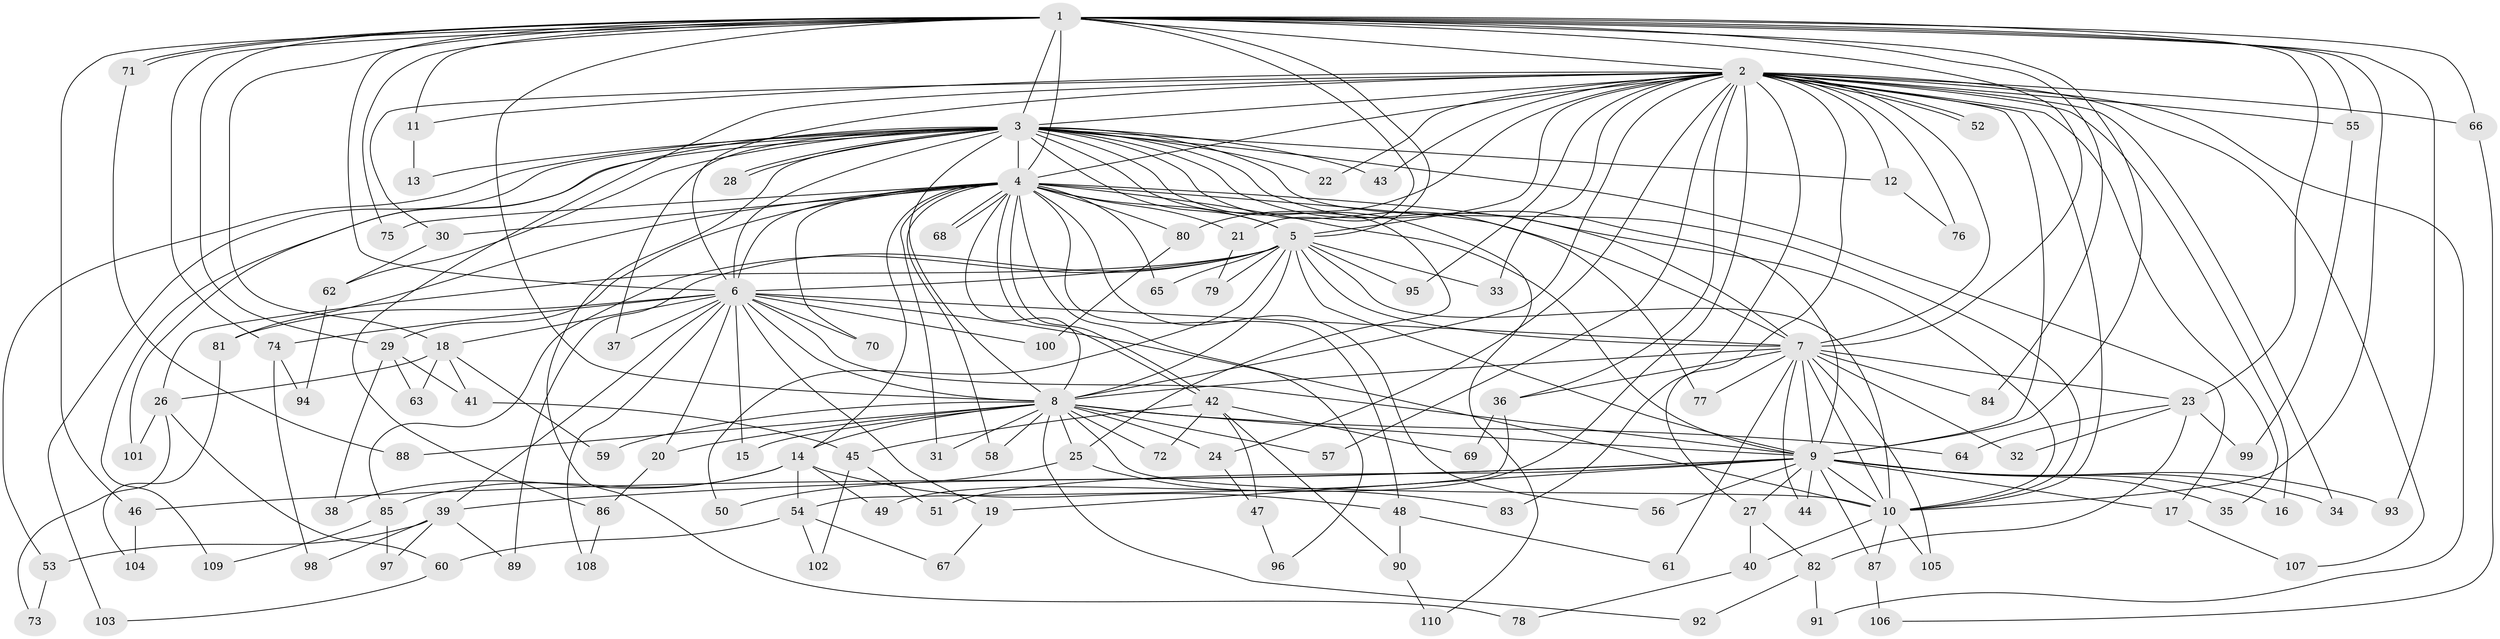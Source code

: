 // Generated by graph-tools (version 1.1) at 2025/01/03/09/25 03:01:28]
// undirected, 110 vertices, 245 edges
graph export_dot {
graph [start="1"]
  node [color=gray90,style=filled];
  1;
  2;
  3;
  4;
  5;
  6;
  7;
  8;
  9;
  10;
  11;
  12;
  13;
  14;
  15;
  16;
  17;
  18;
  19;
  20;
  21;
  22;
  23;
  24;
  25;
  26;
  27;
  28;
  29;
  30;
  31;
  32;
  33;
  34;
  35;
  36;
  37;
  38;
  39;
  40;
  41;
  42;
  43;
  44;
  45;
  46;
  47;
  48;
  49;
  50;
  51;
  52;
  53;
  54;
  55;
  56;
  57;
  58;
  59;
  60;
  61;
  62;
  63;
  64;
  65;
  66;
  67;
  68;
  69;
  70;
  71;
  72;
  73;
  74;
  75;
  76;
  77;
  78;
  79;
  80;
  81;
  82;
  83;
  84;
  85;
  86;
  87;
  88;
  89;
  90;
  91;
  92;
  93;
  94;
  95;
  96;
  97;
  98;
  99;
  100;
  101;
  102;
  103;
  104;
  105;
  106;
  107;
  108;
  109;
  110;
  1 -- 2;
  1 -- 3;
  1 -- 4;
  1 -- 5;
  1 -- 6;
  1 -- 7;
  1 -- 8;
  1 -- 9;
  1 -- 10;
  1 -- 11;
  1 -- 18;
  1 -- 21;
  1 -- 23;
  1 -- 29;
  1 -- 46;
  1 -- 55;
  1 -- 66;
  1 -- 71;
  1 -- 71;
  1 -- 74;
  1 -- 75;
  1 -- 84;
  1 -- 93;
  2 -- 3;
  2 -- 4;
  2 -- 5;
  2 -- 6;
  2 -- 7;
  2 -- 8;
  2 -- 9;
  2 -- 10;
  2 -- 11;
  2 -- 12;
  2 -- 16;
  2 -- 22;
  2 -- 24;
  2 -- 27;
  2 -- 30;
  2 -- 33;
  2 -- 34;
  2 -- 35;
  2 -- 36;
  2 -- 43;
  2 -- 49;
  2 -- 52;
  2 -- 52;
  2 -- 55;
  2 -- 57;
  2 -- 66;
  2 -- 76;
  2 -- 80;
  2 -- 83;
  2 -- 86;
  2 -- 91;
  2 -- 95;
  2 -- 107;
  3 -- 4;
  3 -- 5;
  3 -- 6;
  3 -- 7;
  3 -- 8;
  3 -- 9;
  3 -- 10;
  3 -- 12;
  3 -- 13;
  3 -- 17;
  3 -- 22;
  3 -- 25;
  3 -- 28;
  3 -- 28;
  3 -- 37;
  3 -- 43;
  3 -- 53;
  3 -- 62;
  3 -- 77;
  3 -- 78;
  3 -- 101;
  3 -- 103;
  3 -- 109;
  3 -- 110;
  4 -- 5;
  4 -- 6;
  4 -- 7;
  4 -- 8;
  4 -- 9;
  4 -- 10;
  4 -- 14;
  4 -- 21;
  4 -- 29;
  4 -- 30;
  4 -- 31;
  4 -- 42;
  4 -- 42;
  4 -- 48;
  4 -- 56;
  4 -- 58;
  4 -- 65;
  4 -- 68;
  4 -- 68;
  4 -- 70;
  4 -- 75;
  4 -- 80;
  4 -- 81;
  4 -- 96;
  5 -- 6;
  5 -- 7;
  5 -- 8;
  5 -- 9;
  5 -- 10;
  5 -- 26;
  5 -- 33;
  5 -- 50;
  5 -- 65;
  5 -- 79;
  5 -- 85;
  5 -- 89;
  5 -- 95;
  6 -- 7;
  6 -- 8;
  6 -- 9;
  6 -- 10;
  6 -- 15;
  6 -- 18;
  6 -- 19;
  6 -- 20;
  6 -- 37;
  6 -- 39;
  6 -- 70;
  6 -- 74;
  6 -- 81;
  6 -- 100;
  6 -- 108;
  7 -- 8;
  7 -- 9;
  7 -- 10;
  7 -- 23;
  7 -- 32;
  7 -- 36;
  7 -- 44;
  7 -- 61;
  7 -- 77;
  7 -- 84;
  7 -- 105;
  8 -- 9;
  8 -- 10;
  8 -- 14;
  8 -- 15;
  8 -- 20;
  8 -- 24;
  8 -- 25;
  8 -- 31;
  8 -- 57;
  8 -- 58;
  8 -- 59;
  8 -- 64;
  8 -- 72;
  8 -- 88;
  8 -- 92;
  9 -- 10;
  9 -- 16;
  9 -- 17;
  9 -- 19;
  9 -- 27;
  9 -- 34;
  9 -- 35;
  9 -- 39;
  9 -- 44;
  9 -- 46;
  9 -- 51;
  9 -- 56;
  9 -- 87;
  9 -- 93;
  10 -- 40;
  10 -- 87;
  10 -- 105;
  11 -- 13;
  12 -- 76;
  14 -- 38;
  14 -- 48;
  14 -- 49;
  14 -- 54;
  14 -- 85;
  17 -- 107;
  18 -- 26;
  18 -- 41;
  18 -- 59;
  18 -- 63;
  19 -- 67;
  20 -- 86;
  21 -- 79;
  23 -- 32;
  23 -- 64;
  23 -- 82;
  23 -- 99;
  24 -- 47;
  25 -- 50;
  25 -- 83;
  26 -- 60;
  26 -- 73;
  26 -- 101;
  27 -- 40;
  27 -- 82;
  29 -- 38;
  29 -- 41;
  29 -- 63;
  30 -- 62;
  36 -- 54;
  36 -- 69;
  39 -- 53;
  39 -- 89;
  39 -- 97;
  39 -- 98;
  40 -- 78;
  41 -- 45;
  42 -- 45;
  42 -- 47;
  42 -- 69;
  42 -- 72;
  42 -- 90;
  45 -- 51;
  45 -- 102;
  46 -- 104;
  47 -- 96;
  48 -- 61;
  48 -- 90;
  53 -- 73;
  54 -- 60;
  54 -- 67;
  54 -- 102;
  55 -- 99;
  60 -- 103;
  62 -- 94;
  66 -- 106;
  71 -- 88;
  74 -- 94;
  74 -- 98;
  80 -- 100;
  81 -- 104;
  82 -- 91;
  82 -- 92;
  85 -- 97;
  85 -- 109;
  86 -- 108;
  87 -- 106;
  90 -- 110;
}

